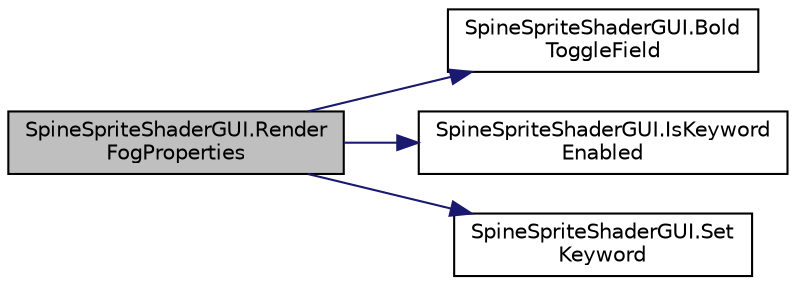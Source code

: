 digraph "SpineSpriteShaderGUI.RenderFogProperties"
{
 // LATEX_PDF_SIZE
  edge [fontname="Helvetica",fontsize="10",labelfontname="Helvetica",labelfontsize="10"];
  node [fontname="Helvetica",fontsize="10",shape=record];
  rankdir="LR";
  Node1 [label="SpineSpriteShaderGUI.Render\lFogProperties",height=0.2,width=0.4,color="black", fillcolor="grey75", style="filled", fontcolor="black",tooltip=" "];
  Node1 -> Node2 [color="midnightblue",fontsize="10",style="solid"];
  Node2 [label="SpineSpriteShaderGUI.Bold\lToggleField",height=0.2,width=0.4,color="black", fillcolor="white", style="filled",URL="$class_spine_sprite_shader_g_u_i.html#a849d7653125945ba37315a3b036121db",tooltip=" "];
  Node1 -> Node3 [color="midnightblue",fontsize="10",style="solid"];
  Node3 [label="SpineSpriteShaderGUI.IsKeyword\lEnabled",height=0.2,width=0.4,color="black", fillcolor="white", style="filled",URL="$class_spine_sprite_shader_g_u_i.html#a5b461cb09acd0100fcf9b7ae8780720e",tooltip=" "];
  Node1 -> Node4 [color="midnightblue",fontsize="10",style="solid"];
  Node4 [label="SpineSpriteShaderGUI.Set\lKeyword",height=0.2,width=0.4,color="black", fillcolor="white", style="filled",URL="$class_spine_sprite_shader_g_u_i.html#a7e1134ea713042bb1685316583c03066",tooltip=" "];
}
